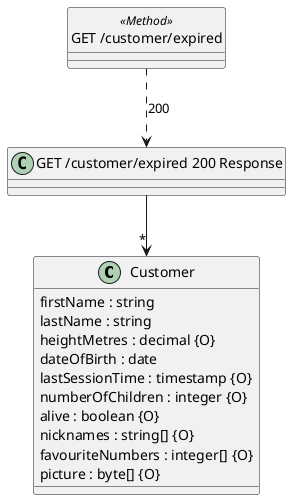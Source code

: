 @startuml

class "Customer" {
  firstName : string
  lastName : string
  heightMetres : decimal {O}
  dateOfBirth : date
  lastSessionTime : timestamp {O}
  numberOfChildren : integer {O}
  alive : boolean {O}
  nicknames : string[] {O}
  favouriteNumbers : integer[] {O}
  picture : byte[] {O}
}
hide <<Method>> circle

class "GET /customer/expired" <<Method>> {
}

class "GET /customer/expired 200 Response" {
}

"GET /customer/expired 200 Response" --> "*" "Customer"

"GET /customer/expired" ..> "GET /customer/expired 200 Response": 200

@enduml
